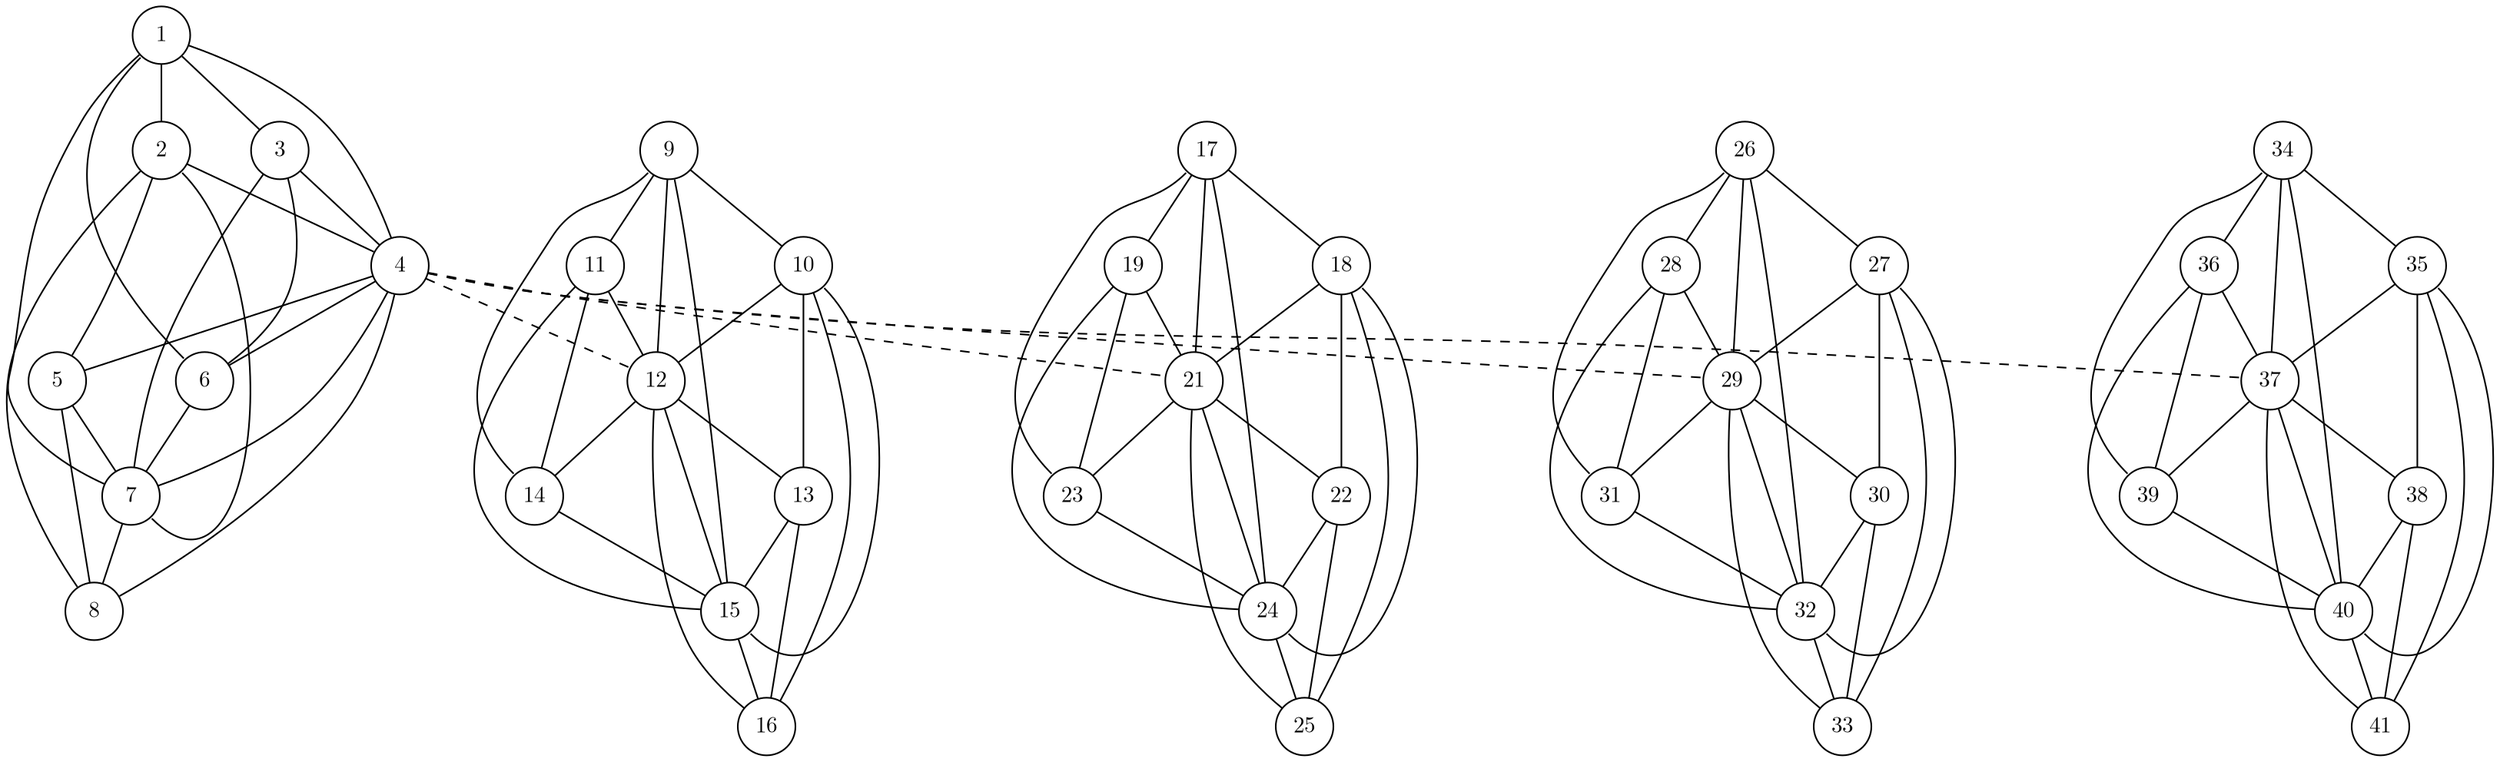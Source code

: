/*
 * Build using:
 * neato -Tpdf -O cluster_08.dot
 *
 */
graph {
	graph [
		overlap=true,
		splines=true,
		margin = "0,0",
		fontname = "STIX Two Math",
		esep = "0.5"
	];

	node [
		shape=circle,
		fixedsize=true, // don't allow nodes to change sizes dynamically
		width=0.5, // relative to the underlying coordinate grid?
		color="black", // node border color (X11 or HTML colors)
		fillcolor="white", // node fill color (X11 or HTML colors)
		fontname = "STIX Two Math",
	];

	edge [
	];

	c1n1 [pos="01.00, 02.00!", label="1"];
	c1n2 [pos="02.00, 02.00!", label="2"];
	c1n3 [pos="00.50, 01.00!", label="3"];
	c1n4 [pos="01.50, 01.00!", label="4"];
	c1n5 [pos="02.50, 01.00!", label="5"];
	c1n6 [pos="00.00, 00.00!", label="6"];
	c1n7 [pos="01.00, 00.00!", label="7"];
	c1n8 [pos="02.00, 00.00!", label="8"];
	subgraph 1 {
		c1n1:sw -- c1n6:nw;
		c1n1 -- {c1n3 c1n7 c1n4 c1n2};
		c1n2 -- {c1n4 c1n8 c1n5};
		c1n2:se -- c1n7:se;
		c1n3 -- {c1n4 c1n7 c1n6};
		c1n4 -- {c1n5 c1n8 c1n7 c1n6};
		c1n5 -- {c1n7 c1n8};
		c1n6 -- {c1n7};
		c1n7 -- {c1n8 };
		c1n8 -- {};
	}

	c2n1 [pos="-02.00, 05.00!", label="9"];
	c2n2 [pos="-01.00, 05.00!", label="10"];
	c2n3 [pos="-02.50, 04.00!", label="11"];
	c2n4 [pos="-01.50, 04.00!", label="12"];
	c2n5 [pos="-00.50, 04.00!", label="13"];
	c2n6 [pos="-03.00, 03.00!", label="14"];
	c2n7 [pos="-02.00, 03.00!", label="15"];
	c2n8 [pos="-01.00, 03.00!", label="16"];
	subgraph 2 {
		c2n1:sw -- c2n6:nw;
		c2n1 -- {c2n3 c2n7 c2n4 c2n2};
		c2n2 -- {c2n4 c2n8 c2n5};
		c2n2:se -- c2n7:se;
		c2n3 -- {c2n4 c2n7 c2n6};
		c2n4 -- {c2n5 c2n8 c2n7 c2n6};
		c2n5 -- {c2n7 c2n8};
		c2n6 -- {c2n7};
		c2n7 -- {c2n8 };
		c2n8 -- {};
	}

	c3n1 [pos="04.00, 05.00!", label="17"];
	c3n2 [pos="05.00, 05.00!", label="18"];
	c3n3 [pos="03.50, 04.00!", label="19"];
	c3n4 [pos="04.50, 04.00!", label="21"];
	c3n5 [pos="05.50, 04.00!", label="22"];
	c3n6 [pos="03.00, 03.00!", label="23"];
	c3n7 [pos="04.00, 03.00!", label="24"];
	c3n8 [pos="05.00, 03.00!", label="25"];
	subgraph 3 {
		c3n1:sw -- c3n6:nw;
		c3n1 -- {c3n3 c3n7 c3n4 c3n2};
		c3n2 -- {c3n4 c3n8 c3n5};
		c3n2:se -- c3n7:se;
		c3n3 -- {c3n4 c3n7 c3n6};
		c3n4 -- {c3n5 c3n8 c3n7 c3n6};
		c3n5 -- {c3n7 c3n8};
		c3n6 -- {c3n7};
		c3n7 -- {c3n8 };
		c3n8 -- {};
	}

	c4n1 [pos="-02.00, -01.00!", label="26"];
	c4n2 [pos="-01.00, -01.00!", label="27"];
	c4n3 [pos="-02.50, -02.00!", label="28"];
	c4n4 [pos="-01.50, -02.00!", label="29"];
	c4n5 [pos="-00.50, -02.00!", label="30"];
	c4n6 [pos="-03.00, -03.00!", label="31"];
	c4n7 [pos="-02.00, -03.00!", label="32"];
	c4n8 [pos="-01.00, -03.00!", label="33"];
	subgraph 4 {
		c4n1:sw -- c4n6:nw;
		c4n1 -- {c4n3 c4n7 c4n4 c4n2};
		c4n2 -- {c4n4 c4n8 c4n5};
		c4n2:se -- c4n7:se;
		c4n3 -- {c4n4 c4n7 c4n6};
		c4n4 -- {c4n5 c4n8 c4n7 c4n6};
		c4n5 -- {c4n7 c4n8};
		c4n6 -- {c4n7};
		c4n7 -- {c4n8 };
		c4n8 -- {};
	}

	c5n1 [pos="04.00, -01.00!", label="34"];
	c5n2 [pos="05.00, -01.00!", label="35"];
	c5n3 [pos="03.50, -02.00!", label="36"];
	c5n4 [pos="04.50, -02.00!", label="37"];
	c5n5 [pos="05.50, -02.00!", label="38"];
	c5n6 [pos="03.00, -03.00!", label="39"];
	c5n7 [pos="04.00, -03.00!", label="40"];
	c5n8 [pos="05.00, -03.00!", label="41"];
	subgraph 5 {
		c5n1:sw -- c5n6:nw;
		c5n1 -- {c5n3 c5n7 c5n4 c5n2};
		c5n2 -- {c5n4 c5n8 c5n5};
		c5n2:se -- c5n7:se;
		c5n3 -- {c5n4 c5n7 c5n6};
		c5n4 -- {c5n5 c5n8 c5n7 c5n6};
		c5n5 -- {c5n7 c5n8};
		c5n6 -- {c5n7};
		c5n7 -- {c5n8 };
		c5n8 -- {};
	}

	c1n4 -- c2n4 [style = dashed];
	c1n4 -- c3n4 [style = dashed];
	c1n4 -- c4n4 [style = dashed];
	c1n4 -- c5n4 [style = dashed];
}
